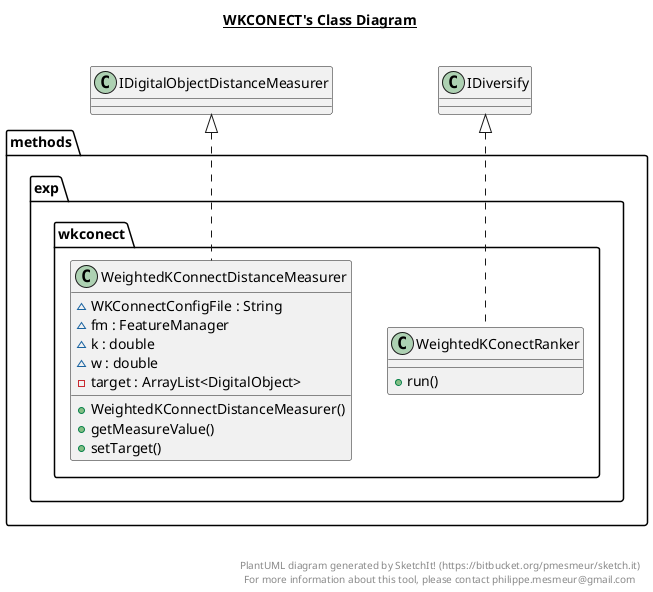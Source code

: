 @startuml

title __WKCONECT's Class Diagram__\n

  namespace methods.exp.wkconect {
    class methods.exp.wkconect.WeightedKConectRanker {
        + run()
    }
  }
  

  namespace methods.exp.wkconect {
    class methods.exp.wkconect.WeightedKConnectDistanceMeasurer {
        ~ WKConnectConfigFile : String
        ~ fm : FeatureManager
        ~ k : double
        ~ w : double
        - target : ArrayList<DigitalObject>
        + WeightedKConnectDistanceMeasurer()
        + getMeasureValue()
        + setTarget()
    }
  }
  

  methods.exp.wkconect.WeightedKConectRanker .up.|> IDiversify
  methods.exp.wkconect.WeightedKConnectDistanceMeasurer .up.|> IDigitalObjectDistanceMeasurer


right footer


PlantUML diagram generated by SketchIt! (https://bitbucket.org/pmesmeur/sketch.it)
For more information about this tool, please contact philippe.mesmeur@gmail.com
endfooter

@enduml
